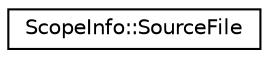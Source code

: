digraph "Graphical Class Hierarchy"
{
  edge [fontname="Helvetica",fontsize="10",labelfontname="Helvetica",labelfontsize="10"];
  node [fontname="Helvetica",fontsize="10",shape=record];
  rankdir="LR";
  Node0 [label="ScopeInfo::SourceFile",height=0.2,width=0.4,color="black", fillcolor="white", style="filled",URL="$structaworx_1_1lib_1_1lox_1_1core_1_1ScopeInfo_1_1SourceFile.html",tooltip="Information of a single source file. Stored in field cache. "];
}
